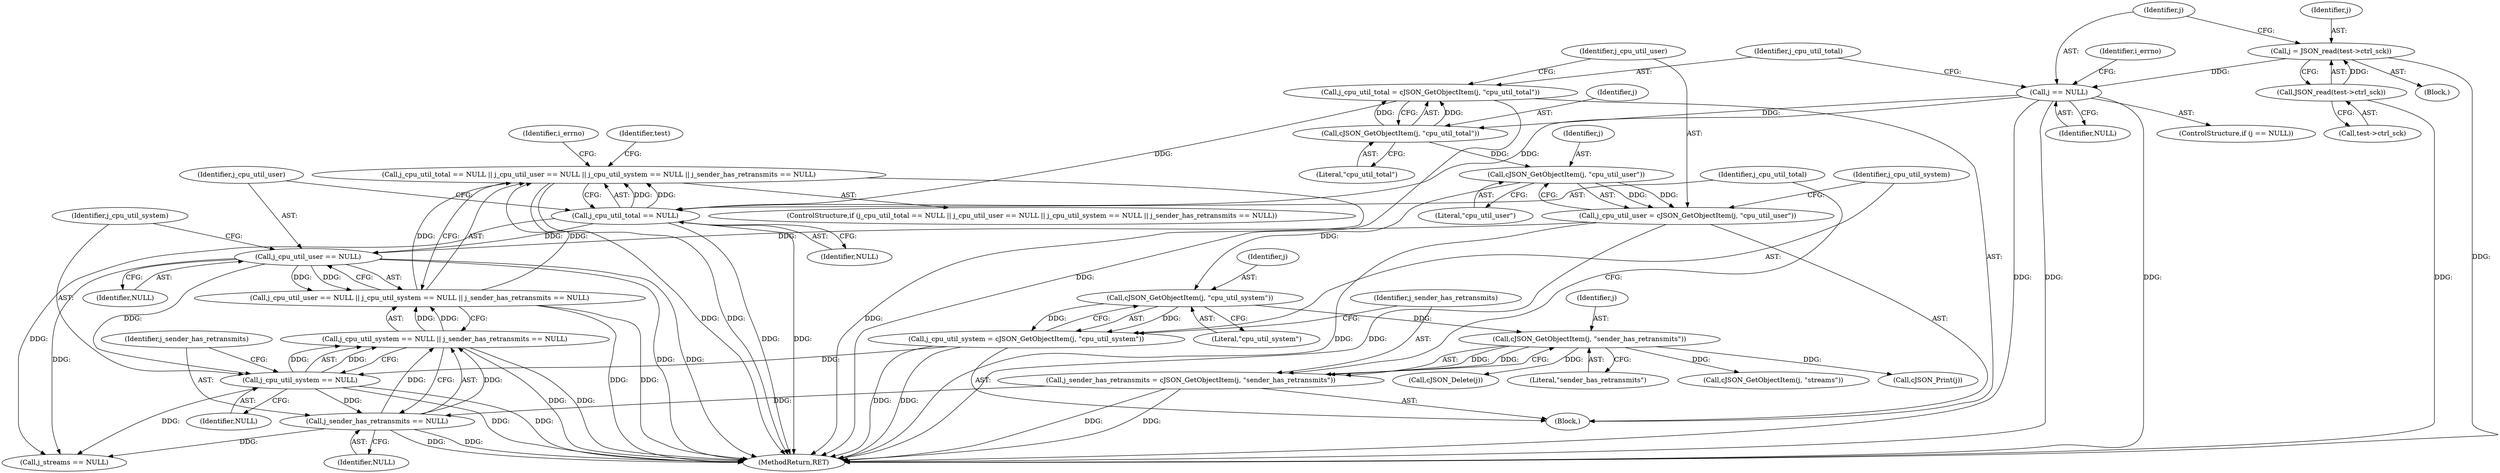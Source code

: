 digraph "0_iperf_91f2fa59e8ed80dfbf400add0164ee0e508e412a_48@API" {
"1000175" [label="(Call,j_cpu_util_total == NULL || j_cpu_util_user == NULL || j_cpu_util_system == NULL || j_sender_has_retransmits == NULL)"];
"1000176" [label="(Call,j_cpu_util_total == NULL)"];
"1000154" [label="(Call,j_cpu_util_total = cJSON_GetObjectItem(j, \"cpu_util_total\"))"];
"1000156" [label="(Call,cJSON_GetObjectItem(j, \"cpu_util_total\"))"];
"1000141" [label="(Call,j == NULL)"];
"1000134" [label="(Call,j = JSON_read(test->ctrl_sck))"];
"1000136" [label="(Call,JSON_read(test->ctrl_sck))"];
"1000179" [label="(Call,j_cpu_util_user == NULL || j_cpu_util_system == NULL || j_sender_has_retransmits == NULL)"];
"1000180" [label="(Call,j_cpu_util_user == NULL)"];
"1000159" [label="(Call,j_cpu_util_user = cJSON_GetObjectItem(j, \"cpu_util_user\"))"];
"1000161" [label="(Call,cJSON_GetObjectItem(j, \"cpu_util_user\"))"];
"1000183" [label="(Call,j_cpu_util_system == NULL || j_sender_has_retransmits == NULL)"];
"1000184" [label="(Call,j_cpu_util_system == NULL)"];
"1000164" [label="(Call,j_cpu_util_system = cJSON_GetObjectItem(j, \"cpu_util_system\"))"];
"1000166" [label="(Call,cJSON_GetObjectItem(j, \"cpu_util_system\"))"];
"1000187" [label="(Call,j_sender_has_retransmits == NULL)"];
"1000169" [label="(Call,j_sender_has_retransmits = cJSON_GetObjectItem(j, \"sender_has_retransmits\"))"];
"1000171" [label="(Call,cJSON_GetObjectItem(j, \"sender_has_retransmits\"))"];
"1000185" [label="(Identifier,j_cpu_util_system)"];
"1000160" [label="(Identifier,j_cpu_util_user)"];
"1000166" [label="(Call,cJSON_GetObjectItem(j, \"cpu_util_system\"))"];
"1000135" [label="(Identifier,j)"];
"1000157" [label="(Identifier,j)"];
"1000156" [label="(Call,cJSON_GetObjectItem(j, \"cpu_util_total\"))"];
"1000158" [label="(Literal,\"cpu_util_total\")"];
"1000146" [label="(Identifier,i_errno)"];
"1000163" [label="(Literal,\"cpu_util_user\")"];
"1000187" [label="(Call,j_sender_has_retransmits == NULL)"];
"1000161" [label="(Call,cJSON_GetObjectItem(j, \"cpu_util_user\"))"];
"1000175" [label="(Call,j_cpu_util_total == NULL || j_cpu_util_user == NULL || j_cpu_util_system == NULL || j_sender_has_retransmits == NULL)"];
"1000257" [label="(Call,j_streams == NULL)"];
"1000142" [label="(Identifier,j)"];
"1000162" [label="(Identifier,j)"];
"1000155" [label="(Identifier,j_cpu_util_total)"];
"1000176" [label="(Call,j_cpu_util_total == NULL)"];
"1000177" [label="(Identifier,j_cpu_util_total)"];
"1000169" [label="(Call,j_sender_has_retransmits = cJSON_GetObjectItem(j, \"sender_has_retransmits\"))"];
"1000179" [label="(Call,j_cpu_util_user == NULL || j_cpu_util_system == NULL || j_sender_has_retransmits == NULL)"];
"1000189" [label="(Identifier,NULL)"];
"1000506" [label="(Call,cJSON_Delete(j))"];
"1000136" [label="(Call,JSON_read(test->ctrl_sck))"];
"1000192" [label="(Identifier,i_errno)"];
"1000170" [label="(Identifier,j_sender_has_retransmits)"];
"1000165" [label="(Identifier,j_cpu_util_system)"];
"1000168" [label="(Literal,\"cpu_util_system\")"];
"1000140" [label="(ControlStructure,if (j == NULL))"];
"1000143" [label="(Identifier,NULL)"];
"1000188" [label="(Identifier,j_sender_has_retransmits)"];
"1000181" [label="(Identifier,j_cpu_util_user)"];
"1000154" [label="(Call,j_cpu_util_total = cJSON_GetObjectItem(j, \"cpu_util_total\"))"];
"1000167" [label="(Identifier,j)"];
"1000134" [label="(Call,j = JSON_read(test->ctrl_sck))"];
"1000159" [label="(Call,j_cpu_util_user = cJSON_GetObjectItem(j, \"cpu_util_user\"))"];
"1000174" [label="(ControlStructure,if (j_cpu_util_total == NULL || j_cpu_util_user == NULL || j_cpu_util_system == NULL || j_sender_has_retransmits == NULL))"];
"1000510" [label="(MethodReturn,RET)"];
"1000164" [label="(Call,j_cpu_util_system = cJSON_GetObjectItem(j, \"cpu_util_system\"))"];
"1000184" [label="(Call,j_cpu_util_system == NULL)"];
"1000178" [label="(Identifier,NULL)"];
"1000182" [label="(Identifier,NULL)"];
"1000172" [label="(Identifier,j)"];
"1000141" [label="(Call,j == NULL)"];
"1000173" [label="(Literal,\"sender_has_retransmits\")"];
"1000186" [label="(Identifier,NULL)"];
"1000153" [label="(Block,)"];
"1000180" [label="(Call,j_cpu_util_user == NULL)"];
"1000183" [label="(Call,j_cpu_util_system == NULL || j_sender_has_retransmits == NULL)"];
"1000105" [label="(Block,)"];
"1000253" [label="(Call,cJSON_GetObjectItem(j, \"streams\"))"];
"1000207" [label="(Call,cJSON_Print(j))"];
"1000137" [label="(Call,test->ctrl_sck)"];
"1000171" [label="(Call,cJSON_GetObjectItem(j, \"sender_has_retransmits\"))"];
"1000202" [label="(Identifier,test)"];
"1000175" -> "1000174"  [label="AST: "];
"1000175" -> "1000176"  [label="CFG: "];
"1000175" -> "1000179"  [label="CFG: "];
"1000176" -> "1000175"  [label="AST: "];
"1000179" -> "1000175"  [label="AST: "];
"1000192" -> "1000175"  [label="CFG: "];
"1000202" -> "1000175"  [label="CFG: "];
"1000175" -> "1000510"  [label="DDG: "];
"1000175" -> "1000510"  [label="DDG: "];
"1000175" -> "1000510"  [label="DDG: "];
"1000176" -> "1000175"  [label="DDG: "];
"1000176" -> "1000175"  [label="DDG: "];
"1000179" -> "1000175"  [label="DDG: "];
"1000179" -> "1000175"  [label="DDG: "];
"1000176" -> "1000178"  [label="CFG: "];
"1000177" -> "1000176"  [label="AST: "];
"1000178" -> "1000176"  [label="AST: "];
"1000181" -> "1000176"  [label="CFG: "];
"1000176" -> "1000510"  [label="DDG: "];
"1000176" -> "1000510"  [label="DDG: "];
"1000154" -> "1000176"  [label="DDG: "];
"1000141" -> "1000176"  [label="DDG: "];
"1000176" -> "1000180"  [label="DDG: "];
"1000176" -> "1000257"  [label="DDG: "];
"1000154" -> "1000153"  [label="AST: "];
"1000154" -> "1000156"  [label="CFG: "];
"1000155" -> "1000154"  [label="AST: "];
"1000156" -> "1000154"  [label="AST: "];
"1000160" -> "1000154"  [label="CFG: "];
"1000154" -> "1000510"  [label="DDG: "];
"1000156" -> "1000154"  [label="DDG: "];
"1000156" -> "1000154"  [label="DDG: "];
"1000156" -> "1000158"  [label="CFG: "];
"1000157" -> "1000156"  [label="AST: "];
"1000158" -> "1000156"  [label="AST: "];
"1000141" -> "1000156"  [label="DDG: "];
"1000156" -> "1000161"  [label="DDG: "];
"1000141" -> "1000140"  [label="AST: "];
"1000141" -> "1000143"  [label="CFG: "];
"1000142" -> "1000141"  [label="AST: "];
"1000143" -> "1000141"  [label="AST: "];
"1000146" -> "1000141"  [label="CFG: "];
"1000155" -> "1000141"  [label="CFG: "];
"1000141" -> "1000510"  [label="DDG: "];
"1000141" -> "1000510"  [label="DDG: "];
"1000141" -> "1000510"  [label="DDG: "];
"1000134" -> "1000141"  [label="DDG: "];
"1000134" -> "1000105"  [label="AST: "];
"1000134" -> "1000136"  [label="CFG: "];
"1000135" -> "1000134"  [label="AST: "];
"1000136" -> "1000134"  [label="AST: "];
"1000142" -> "1000134"  [label="CFG: "];
"1000134" -> "1000510"  [label="DDG: "];
"1000136" -> "1000134"  [label="DDG: "];
"1000136" -> "1000137"  [label="CFG: "];
"1000137" -> "1000136"  [label="AST: "];
"1000136" -> "1000510"  [label="DDG: "];
"1000179" -> "1000180"  [label="CFG: "];
"1000179" -> "1000183"  [label="CFG: "];
"1000180" -> "1000179"  [label="AST: "];
"1000183" -> "1000179"  [label="AST: "];
"1000179" -> "1000510"  [label="DDG: "];
"1000179" -> "1000510"  [label="DDG: "];
"1000180" -> "1000179"  [label="DDG: "];
"1000180" -> "1000179"  [label="DDG: "];
"1000183" -> "1000179"  [label="DDG: "];
"1000183" -> "1000179"  [label="DDG: "];
"1000180" -> "1000182"  [label="CFG: "];
"1000181" -> "1000180"  [label="AST: "];
"1000182" -> "1000180"  [label="AST: "];
"1000185" -> "1000180"  [label="CFG: "];
"1000180" -> "1000510"  [label="DDG: "];
"1000180" -> "1000510"  [label="DDG: "];
"1000159" -> "1000180"  [label="DDG: "];
"1000180" -> "1000184"  [label="DDG: "];
"1000180" -> "1000257"  [label="DDG: "];
"1000159" -> "1000153"  [label="AST: "];
"1000159" -> "1000161"  [label="CFG: "];
"1000160" -> "1000159"  [label="AST: "];
"1000161" -> "1000159"  [label="AST: "];
"1000165" -> "1000159"  [label="CFG: "];
"1000159" -> "1000510"  [label="DDG: "];
"1000159" -> "1000510"  [label="DDG: "];
"1000161" -> "1000159"  [label="DDG: "];
"1000161" -> "1000159"  [label="DDG: "];
"1000161" -> "1000163"  [label="CFG: "];
"1000162" -> "1000161"  [label="AST: "];
"1000163" -> "1000161"  [label="AST: "];
"1000161" -> "1000166"  [label="DDG: "];
"1000183" -> "1000184"  [label="CFG: "];
"1000183" -> "1000187"  [label="CFG: "];
"1000184" -> "1000183"  [label="AST: "];
"1000187" -> "1000183"  [label="AST: "];
"1000183" -> "1000510"  [label="DDG: "];
"1000183" -> "1000510"  [label="DDG: "];
"1000184" -> "1000183"  [label="DDG: "];
"1000184" -> "1000183"  [label="DDG: "];
"1000187" -> "1000183"  [label="DDG: "];
"1000187" -> "1000183"  [label="DDG: "];
"1000184" -> "1000186"  [label="CFG: "];
"1000185" -> "1000184"  [label="AST: "];
"1000186" -> "1000184"  [label="AST: "];
"1000188" -> "1000184"  [label="CFG: "];
"1000184" -> "1000510"  [label="DDG: "];
"1000184" -> "1000510"  [label="DDG: "];
"1000164" -> "1000184"  [label="DDG: "];
"1000184" -> "1000187"  [label="DDG: "];
"1000184" -> "1000257"  [label="DDG: "];
"1000164" -> "1000153"  [label="AST: "];
"1000164" -> "1000166"  [label="CFG: "];
"1000165" -> "1000164"  [label="AST: "];
"1000166" -> "1000164"  [label="AST: "];
"1000170" -> "1000164"  [label="CFG: "];
"1000164" -> "1000510"  [label="DDG: "];
"1000164" -> "1000510"  [label="DDG: "];
"1000166" -> "1000164"  [label="DDG: "];
"1000166" -> "1000164"  [label="DDG: "];
"1000166" -> "1000168"  [label="CFG: "];
"1000167" -> "1000166"  [label="AST: "];
"1000168" -> "1000166"  [label="AST: "];
"1000166" -> "1000171"  [label="DDG: "];
"1000187" -> "1000189"  [label="CFG: "];
"1000188" -> "1000187"  [label="AST: "];
"1000189" -> "1000187"  [label="AST: "];
"1000187" -> "1000510"  [label="DDG: "];
"1000187" -> "1000510"  [label="DDG: "];
"1000169" -> "1000187"  [label="DDG: "];
"1000187" -> "1000257"  [label="DDG: "];
"1000169" -> "1000153"  [label="AST: "];
"1000169" -> "1000171"  [label="CFG: "];
"1000170" -> "1000169"  [label="AST: "];
"1000171" -> "1000169"  [label="AST: "];
"1000177" -> "1000169"  [label="CFG: "];
"1000169" -> "1000510"  [label="DDG: "];
"1000169" -> "1000510"  [label="DDG: "];
"1000171" -> "1000169"  [label="DDG: "];
"1000171" -> "1000169"  [label="DDG: "];
"1000171" -> "1000173"  [label="CFG: "];
"1000172" -> "1000171"  [label="AST: "];
"1000173" -> "1000171"  [label="AST: "];
"1000171" -> "1000207"  [label="DDG: "];
"1000171" -> "1000253"  [label="DDG: "];
"1000171" -> "1000506"  [label="DDG: "];
}
